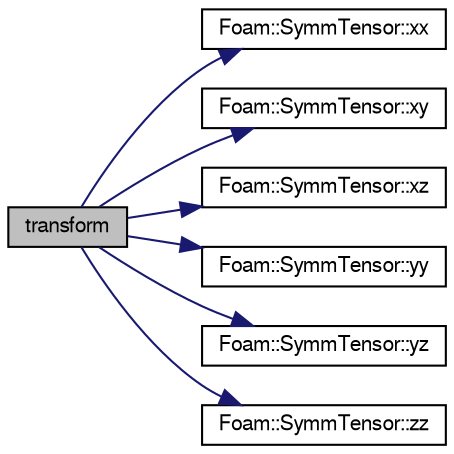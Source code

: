 digraph "transform"
{
  bgcolor="transparent";
  edge [fontname="FreeSans",fontsize="10",labelfontname="FreeSans",labelfontsize="10"];
  node [fontname="FreeSans",fontsize="10",shape=record];
  rankdir="LR";
  Node128693 [label="transform",height=0.2,width=0.4,color="black", fillcolor="grey75", style="filled", fontcolor="black"];
  Node128693 -> Node128694 [color="midnightblue",fontsize="10",style="solid",fontname="FreeSans"];
  Node128694 [label="Foam::SymmTensor::xx",height=0.2,width=0.4,color="black",URL="$a28270.html#a1b97c7c1ed81b4fb23da8dcb71a8cd2a"];
  Node128693 -> Node128695 [color="midnightblue",fontsize="10",style="solid",fontname="FreeSans"];
  Node128695 [label="Foam::SymmTensor::xy",height=0.2,width=0.4,color="black",URL="$a28270.html#aab470ae2a5eeac8c33a7b6abac6b39b3"];
  Node128693 -> Node128696 [color="midnightblue",fontsize="10",style="solid",fontname="FreeSans"];
  Node128696 [label="Foam::SymmTensor::xz",height=0.2,width=0.4,color="black",URL="$a28270.html#a6c0a9bc605f3cfdfb3307b3dcf136f60"];
  Node128693 -> Node128697 [color="midnightblue",fontsize="10",style="solid",fontname="FreeSans"];
  Node128697 [label="Foam::SymmTensor::yy",height=0.2,width=0.4,color="black",URL="$a28270.html#aba9d77023a5662b9c2d3639d5de555a0"];
  Node128693 -> Node128698 [color="midnightblue",fontsize="10",style="solid",fontname="FreeSans"];
  Node128698 [label="Foam::SymmTensor::yz",height=0.2,width=0.4,color="black",URL="$a28270.html#a4a98b51ba7019e1cfffae8d321a823df"];
  Node128693 -> Node128699 [color="midnightblue",fontsize="10",style="solid",fontname="FreeSans"];
  Node128699 [label="Foam::SymmTensor::zz",height=0.2,width=0.4,color="black",URL="$a28270.html#a831c4848d01bfcc8d717b7ef92f2cd4b"];
}
